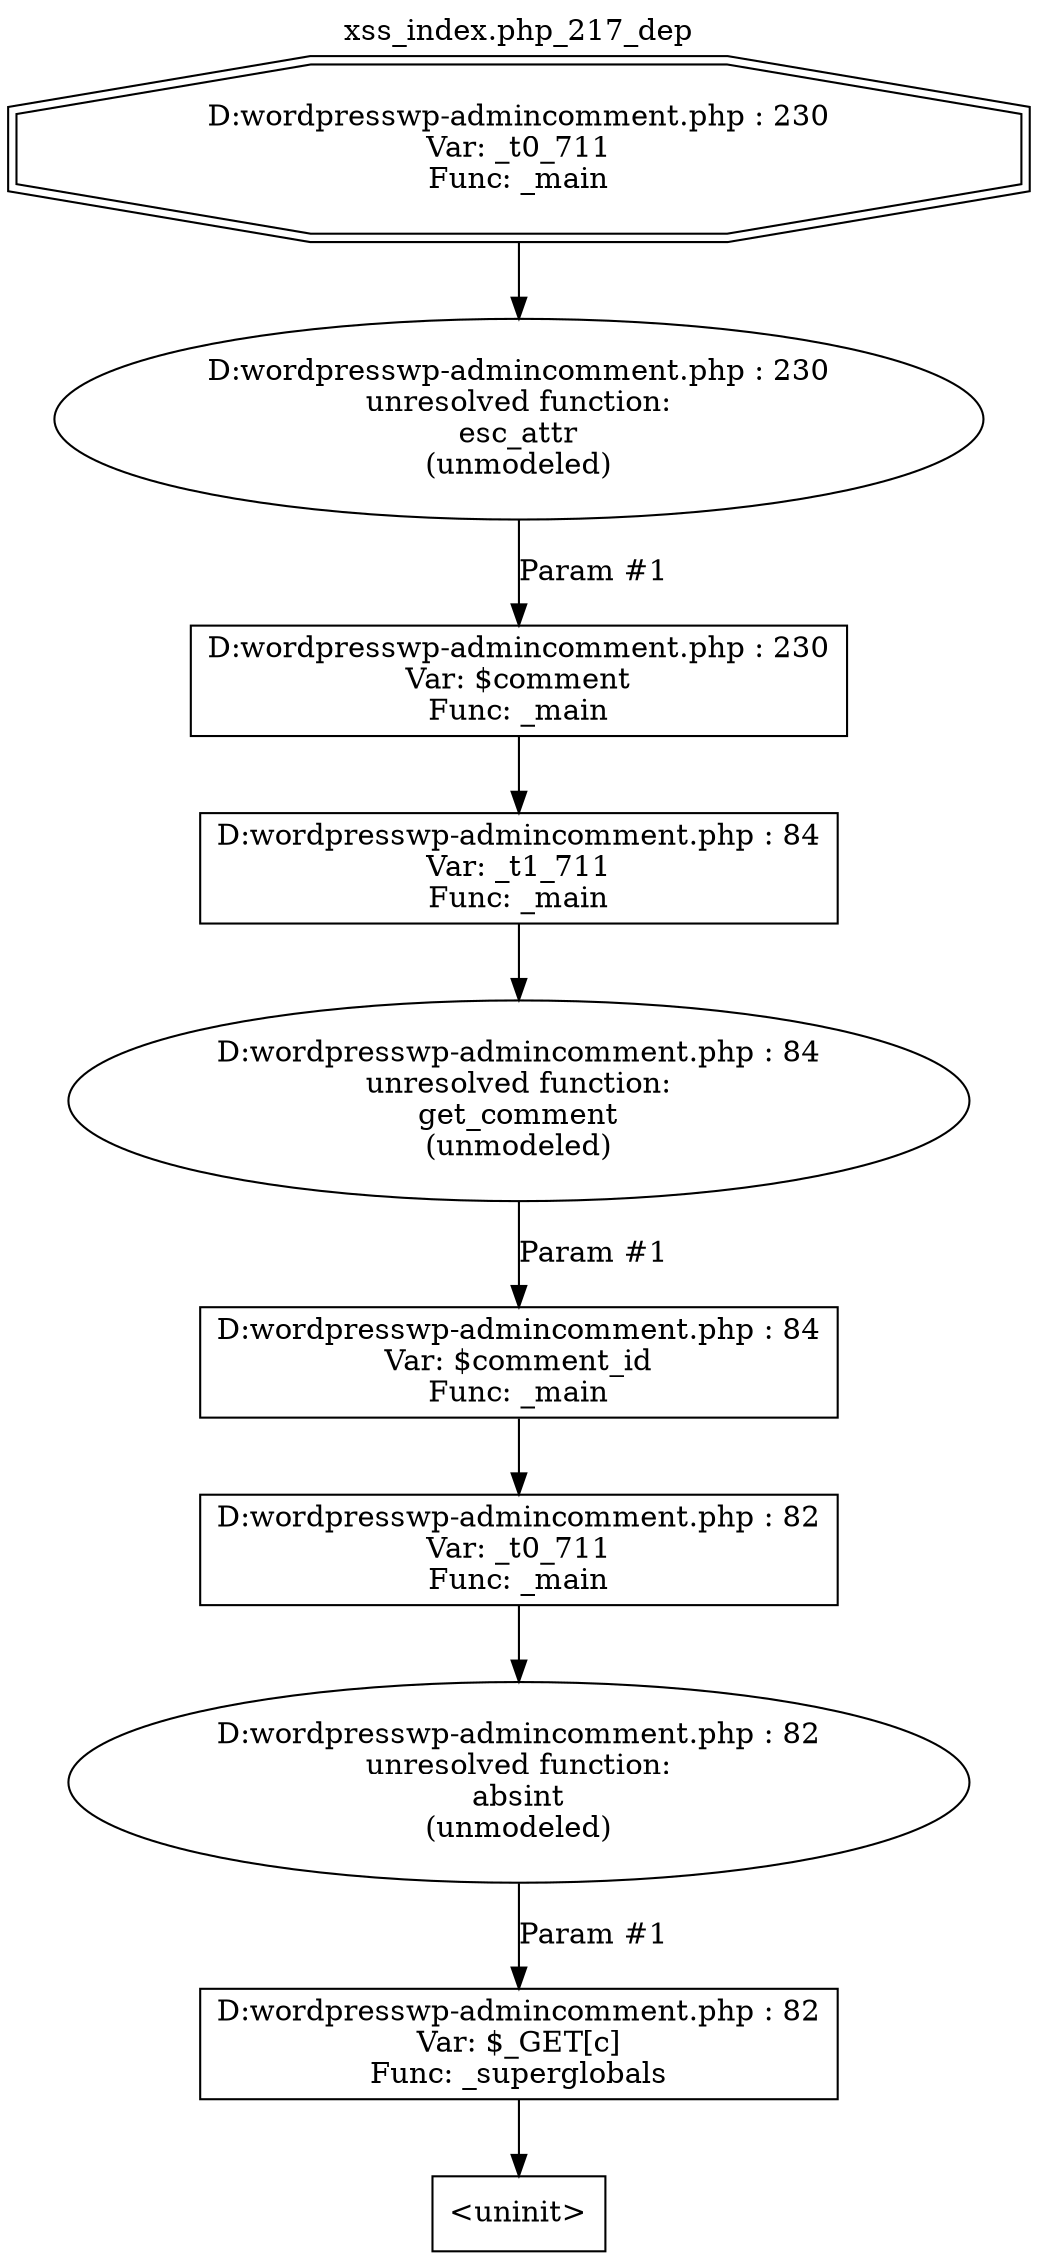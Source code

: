 digraph cfg {
  label="xss_index.php_217_dep";
  labelloc=t;
  n1 [shape=doubleoctagon, label="D:\wordpress\wp-admin\comment.php : 230\nVar: _t0_711\nFunc: _main\n"];
  n2 [shape=ellipse, label="D:\wordpress\wp-admin\comment.php : 230\nunresolved function:\nesc_attr\n(unmodeled)\n"];
  n3 [shape=box, label="D:\wordpress\wp-admin\comment.php : 230\nVar: $comment\nFunc: _main\n"];
  n4 [shape=box, label="D:\wordpress\wp-admin\comment.php : 84\nVar: _t1_711\nFunc: _main\n"];
  n5 [shape=ellipse, label="D:\wordpress\wp-admin\comment.php : 84\nunresolved function:\nget_comment\n(unmodeled)\n"];
  n6 [shape=box, label="D:\wordpress\wp-admin\comment.php : 84\nVar: $comment_id\nFunc: _main\n"];
  n7 [shape=box, label="D:\wordpress\wp-admin\comment.php : 82\nVar: _t0_711\nFunc: _main\n"];
  n8 [shape=ellipse, label="D:\wordpress\wp-admin\comment.php : 82\nunresolved function:\nabsint\n(unmodeled)\n"];
  n9 [shape=box, label="D:\wordpress\wp-admin\comment.php : 82\nVar: $_GET[c]\nFunc: _superglobals\n"];
  n10 [shape=box, label="<uninit>"];
  n1 -> n2;
  n4 -> n5;
  n7 -> n8;
  n9 -> n10;
  n8 -> n9[label="Param #1"];
  n6 -> n7;
  n5 -> n6[label="Param #1"];
  n3 -> n4;
  n2 -> n3[label="Param #1"];
}
